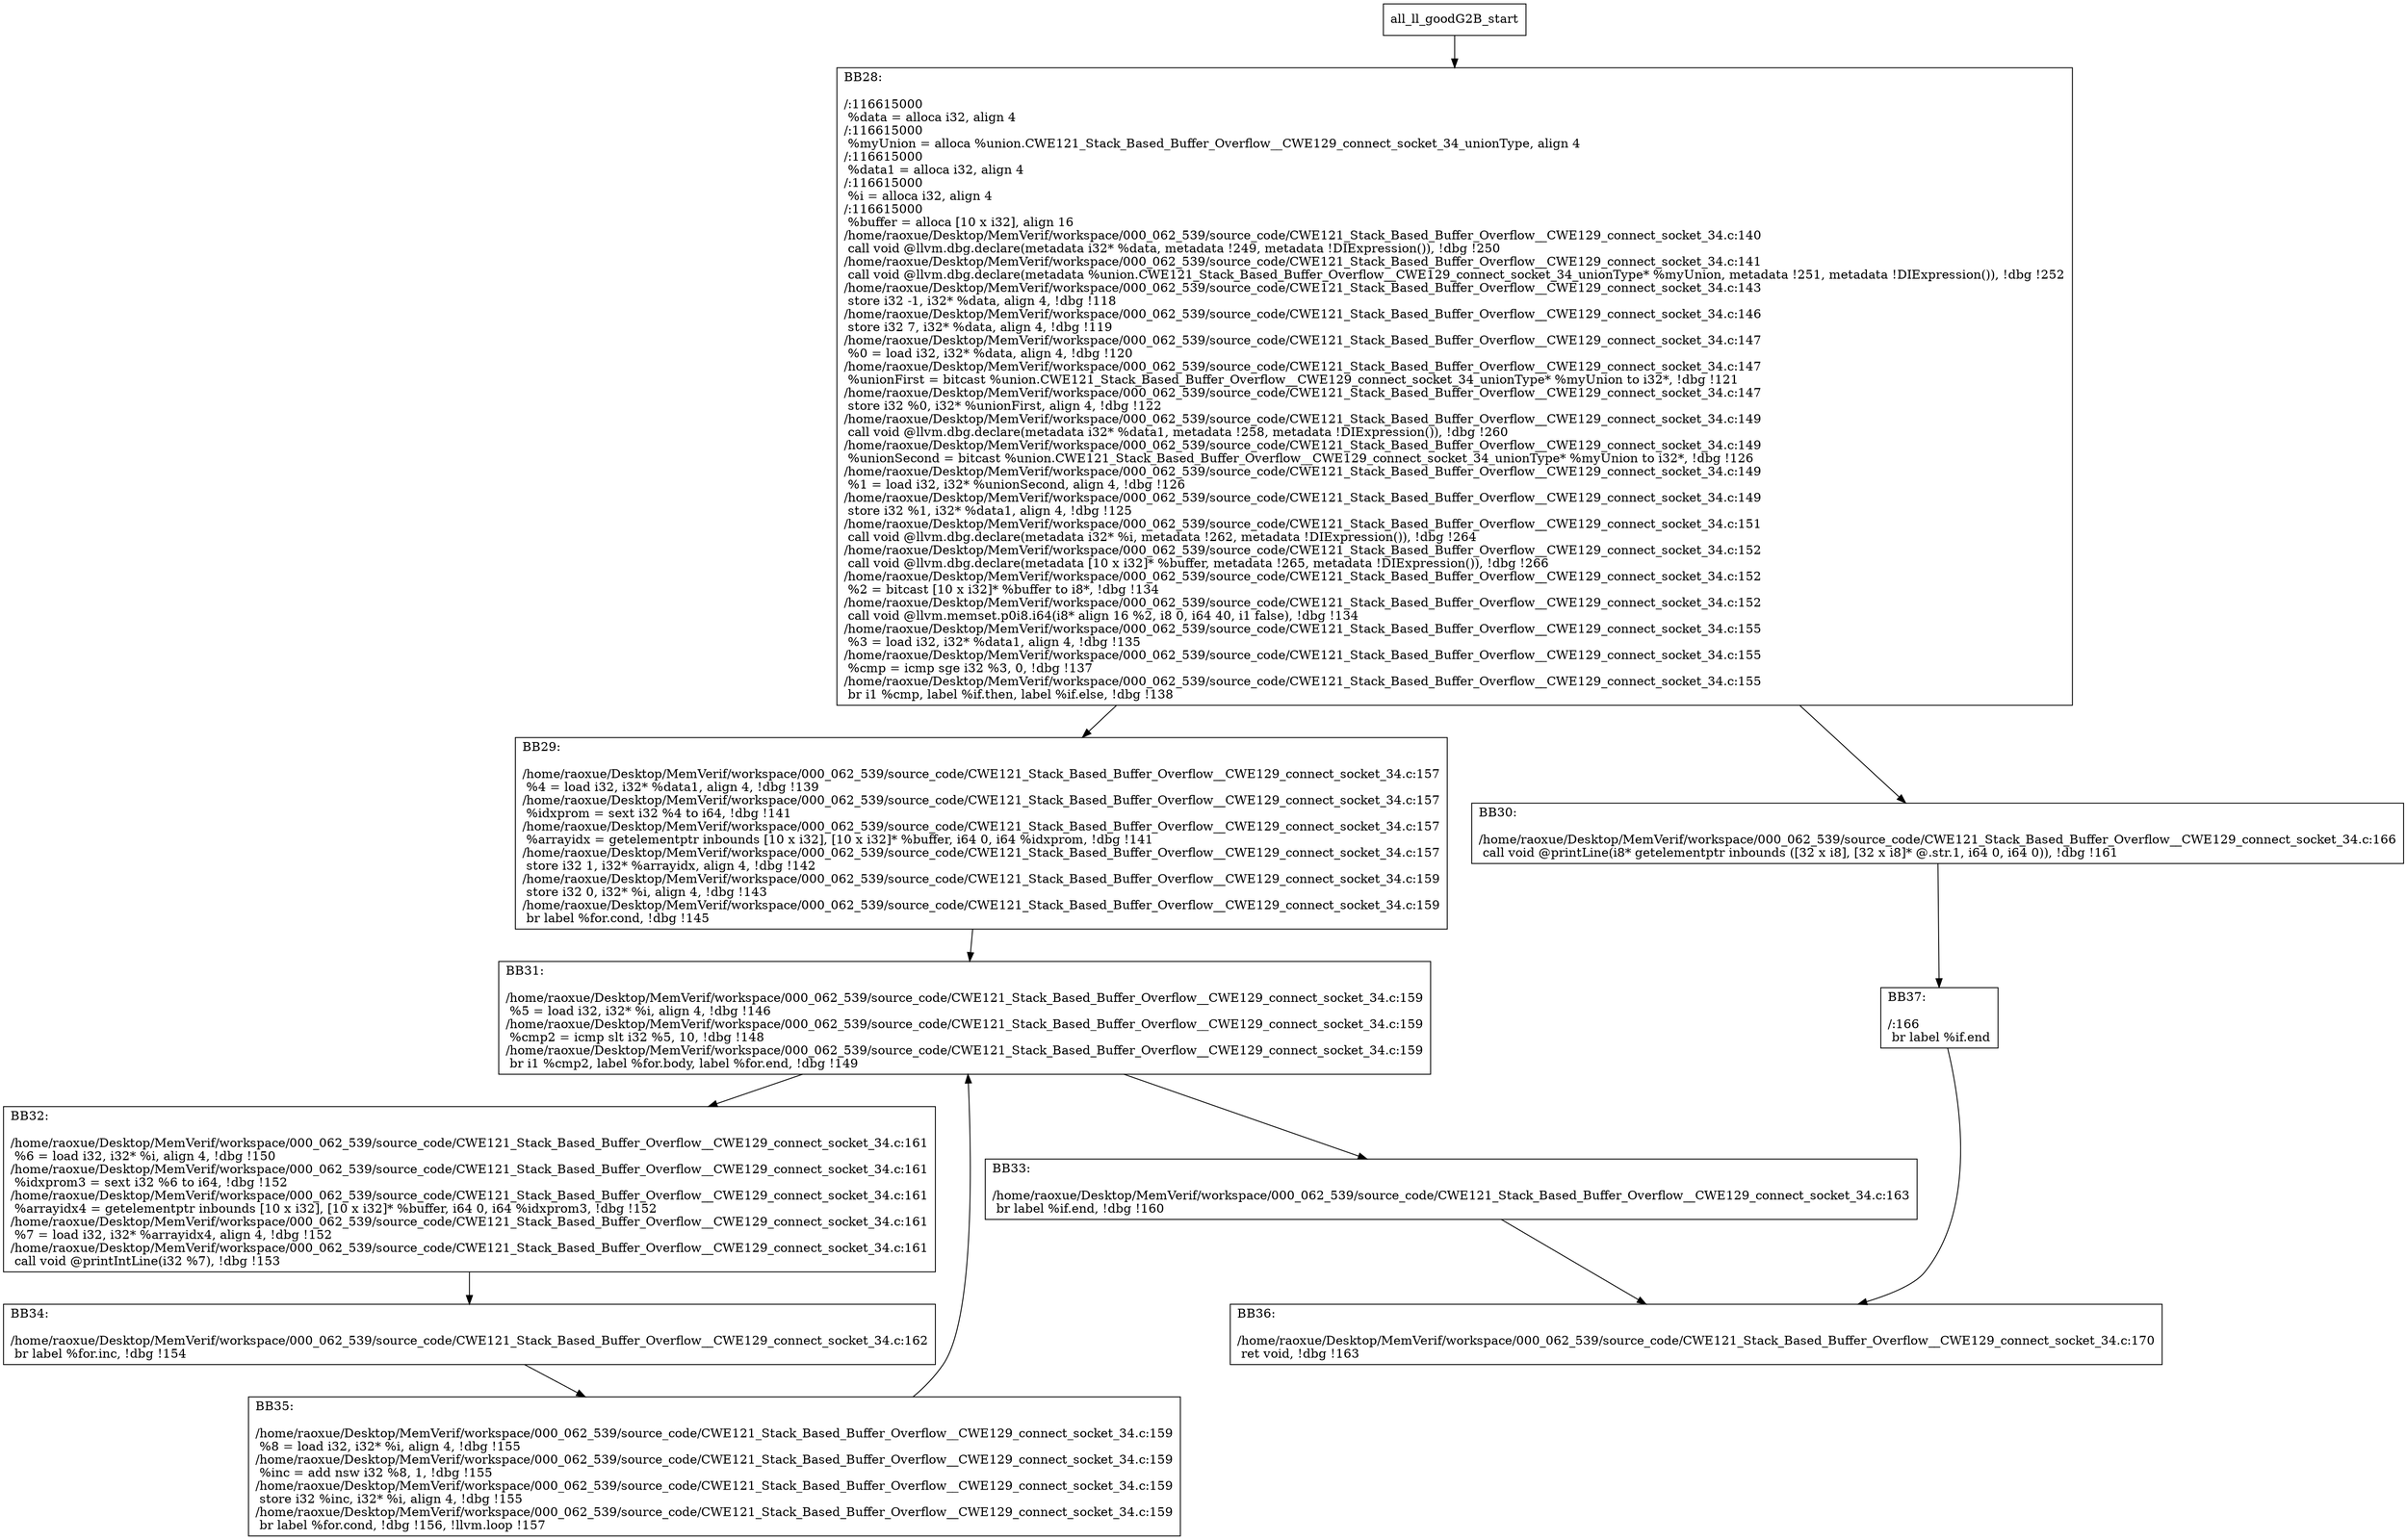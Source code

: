 digraph "CFG for'all_ll_goodG2B' function" {
	BBall_ll_goodG2B_start[shape=record,label="{all_ll_goodG2B_start}"];
	BBall_ll_goodG2B_start-> all_ll_goodG2BBB28;
	all_ll_goodG2BBB28 [shape=record, label="{BB28:\l\l/:116615000\l
  %data = alloca i32, align 4\l
/:116615000\l
  %myUnion = alloca %union.CWE121_Stack_Based_Buffer_Overflow__CWE129_connect_socket_34_unionType, align 4\l
/:116615000\l
  %data1 = alloca i32, align 4\l
/:116615000\l
  %i = alloca i32, align 4\l
/:116615000\l
  %buffer = alloca [10 x i32], align 16\l
/home/raoxue/Desktop/MemVerif/workspace/000_062_539/source_code/CWE121_Stack_Based_Buffer_Overflow__CWE129_connect_socket_34.c:140\l
  call void @llvm.dbg.declare(metadata i32* %data, metadata !249, metadata !DIExpression()), !dbg !250\l
/home/raoxue/Desktop/MemVerif/workspace/000_062_539/source_code/CWE121_Stack_Based_Buffer_Overflow__CWE129_connect_socket_34.c:141\l
  call void @llvm.dbg.declare(metadata %union.CWE121_Stack_Based_Buffer_Overflow__CWE129_connect_socket_34_unionType* %myUnion, metadata !251, metadata !DIExpression()), !dbg !252\l
/home/raoxue/Desktop/MemVerif/workspace/000_062_539/source_code/CWE121_Stack_Based_Buffer_Overflow__CWE129_connect_socket_34.c:143\l
  store i32 -1, i32* %data, align 4, !dbg !118\l
/home/raoxue/Desktop/MemVerif/workspace/000_062_539/source_code/CWE121_Stack_Based_Buffer_Overflow__CWE129_connect_socket_34.c:146\l
  store i32 7, i32* %data, align 4, !dbg !119\l
/home/raoxue/Desktop/MemVerif/workspace/000_062_539/source_code/CWE121_Stack_Based_Buffer_Overflow__CWE129_connect_socket_34.c:147\l
  %0 = load i32, i32* %data, align 4, !dbg !120\l
/home/raoxue/Desktop/MemVerif/workspace/000_062_539/source_code/CWE121_Stack_Based_Buffer_Overflow__CWE129_connect_socket_34.c:147\l
  %unionFirst = bitcast %union.CWE121_Stack_Based_Buffer_Overflow__CWE129_connect_socket_34_unionType* %myUnion to i32*, !dbg !121\l
/home/raoxue/Desktop/MemVerif/workspace/000_062_539/source_code/CWE121_Stack_Based_Buffer_Overflow__CWE129_connect_socket_34.c:147\l
  store i32 %0, i32* %unionFirst, align 4, !dbg !122\l
/home/raoxue/Desktop/MemVerif/workspace/000_062_539/source_code/CWE121_Stack_Based_Buffer_Overflow__CWE129_connect_socket_34.c:149\l
  call void @llvm.dbg.declare(metadata i32* %data1, metadata !258, metadata !DIExpression()), !dbg !260\l
/home/raoxue/Desktop/MemVerif/workspace/000_062_539/source_code/CWE121_Stack_Based_Buffer_Overflow__CWE129_connect_socket_34.c:149\l
  %unionSecond = bitcast %union.CWE121_Stack_Based_Buffer_Overflow__CWE129_connect_socket_34_unionType* %myUnion to i32*, !dbg !126\l
/home/raoxue/Desktop/MemVerif/workspace/000_062_539/source_code/CWE121_Stack_Based_Buffer_Overflow__CWE129_connect_socket_34.c:149\l
  %1 = load i32, i32* %unionSecond, align 4, !dbg !126\l
/home/raoxue/Desktop/MemVerif/workspace/000_062_539/source_code/CWE121_Stack_Based_Buffer_Overflow__CWE129_connect_socket_34.c:149\l
  store i32 %1, i32* %data1, align 4, !dbg !125\l
/home/raoxue/Desktop/MemVerif/workspace/000_062_539/source_code/CWE121_Stack_Based_Buffer_Overflow__CWE129_connect_socket_34.c:151\l
  call void @llvm.dbg.declare(metadata i32* %i, metadata !262, metadata !DIExpression()), !dbg !264\l
/home/raoxue/Desktop/MemVerif/workspace/000_062_539/source_code/CWE121_Stack_Based_Buffer_Overflow__CWE129_connect_socket_34.c:152\l
  call void @llvm.dbg.declare(metadata [10 x i32]* %buffer, metadata !265, metadata !DIExpression()), !dbg !266\l
/home/raoxue/Desktop/MemVerif/workspace/000_062_539/source_code/CWE121_Stack_Based_Buffer_Overflow__CWE129_connect_socket_34.c:152\l
  %2 = bitcast [10 x i32]* %buffer to i8*, !dbg !134\l
/home/raoxue/Desktop/MemVerif/workspace/000_062_539/source_code/CWE121_Stack_Based_Buffer_Overflow__CWE129_connect_socket_34.c:152\l
  call void @llvm.memset.p0i8.i64(i8* align 16 %2, i8 0, i64 40, i1 false), !dbg !134\l
/home/raoxue/Desktop/MemVerif/workspace/000_062_539/source_code/CWE121_Stack_Based_Buffer_Overflow__CWE129_connect_socket_34.c:155\l
  %3 = load i32, i32* %data1, align 4, !dbg !135\l
/home/raoxue/Desktop/MemVerif/workspace/000_062_539/source_code/CWE121_Stack_Based_Buffer_Overflow__CWE129_connect_socket_34.c:155\l
  %cmp = icmp sge i32 %3, 0, !dbg !137\l
/home/raoxue/Desktop/MemVerif/workspace/000_062_539/source_code/CWE121_Stack_Based_Buffer_Overflow__CWE129_connect_socket_34.c:155\l
  br i1 %cmp, label %if.then, label %if.else, !dbg !138\l
}"];
	all_ll_goodG2BBB28-> all_ll_goodG2BBB29;
	all_ll_goodG2BBB28-> all_ll_goodG2BBB30;
	all_ll_goodG2BBB29 [shape=record, label="{BB29:\l\l/home/raoxue/Desktop/MemVerif/workspace/000_062_539/source_code/CWE121_Stack_Based_Buffer_Overflow__CWE129_connect_socket_34.c:157\l
  %4 = load i32, i32* %data1, align 4, !dbg !139\l
/home/raoxue/Desktop/MemVerif/workspace/000_062_539/source_code/CWE121_Stack_Based_Buffer_Overflow__CWE129_connect_socket_34.c:157\l
  %idxprom = sext i32 %4 to i64, !dbg !141\l
/home/raoxue/Desktop/MemVerif/workspace/000_062_539/source_code/CWE121_Stack_Based_Buffer_Overflow__CWE129_connect_socket_34.c:157\l
  %arrayidx = getelementptr inbounds [10 x i32], [10 x i32]* %buffer, i64 0, i64 %idxprom, !dbg !141\l
/home/raoxue/Desktop/MemVerif/workspace/000_062_539/source_code/CWE121_Stack_Based_Buffer_Overflow__CWE129_connect_socket_34.c:157\l
  store i32 1, i32* %arrayidx, align 4, !dbg !142\l
/home/raoxue/Desktop/MemVerif/workspace/000_062_539/source_code/CWE121_Stack_Based_Buffer_Overflow__CWE129_connect_socket_34.c:159\l
  store i32 0, i32* %i, align 4, !dbg !143\l
/home/raoxue/Desktop/MemVerif/workspace/000_062_539/source_code/CWE121_Stack_Based_Buffer_Overflow__CWE129_connect_socket_34.c:159\l
  br label %for.cond, !dbg !145\l
}"];
	all_ll_goodG2BBB29-> all_ll_goodG2BBB31;
	all_ll_goodG2BBB31 [shape=record, label="{BB31:\l\l/home/raoxue/Desktop/MemVerif/workspace/000_062_539/source_code/CWE121_Stack_Based_Buffer_Overflow__CWE129_connect_socket_34.c:159\l
  %5 = load i32, i32* %i, align 4, !dbg !146\l
/home/raoxue/Desktop/MemVerif/workspace/000_062_539/source_code/CWE121_Stack_Based_Buffer_Overflow__CWE129_connect_socket_34.c:159\l
  %cmp2 = icmp slt i32 %5, 10, !dbg !148\l
/home/raoxue/Desktop/MemVerif/workspace/000_062_539/source_code/CWE121_Stack_Based_Buffer_Overflow__CWE129_connect_socket_34.c:159\l
  br i1 %cmp2, label %for.body, label %for.end, !dbg !149\l
}"];
	all_ll_goodG2BBB31-> all_ll_goodG2BBB32;
	all_ll_goodG2BBB31-> all_ll_goodG2BBB33;
	all_ll_goodG2BBB32 [shape=record, label="{BB32:\l\l/home/raoxue/Desktop/MemVerif/workspace/000_062_539/source_code/CWE121_Stack_Based_Buffer_Overflow__CWE129_connect_socket_34.c:161\l
  %6 = load i32, i32* %i, align 4, !dbg !150\l
/home/raoxue/Desktop/MemVerif/workspace/000_062_539/source_code/CWE121_Stack_Based_Buffer_Overflow__CWE129_connect_socket_34.c:161\l
  %idxprom3 = sext i32 %6 to i64, !dbg !152\l
/home/raoxue/Desktop/MemVerif/workspace/000_062_539/source_code/CWE121_Stack_Based_Buffer_Overflow__CWE129_connect_socket_34.c:161\l
  %arrayidx4 = getelementptr inbounds [10 x i32], [10 x i32]* %buffer, i64 0, i64 %idxprom3, !dbg !152\l
/home/raoxue/Desktop/MemVerif/workspace/000_062_539/source_code/CWE121_Stack_Based_Buffer_Overflow__CWE129_connect_socket_34.c:161\l
  %7 = load i32, i32* %arrayidx4, align 4, !dbg !152\l
/home/raoxue/Desktop/MemVerif/workspace/000_062_539/source_code/CWE121_Stack_Based_Buffer_Overflow__CWE129_connect_socket_34.c:161\l
  call void @printIntLine(i32 %7), !dbg !153\l
}"];
	all_ll_goodG2BBB32-> all_ll_goodG2BBB34;
	all_ll_goodG2BBB34 [shape=record, label="{BB34:\l\l/home/raoxue/Desktop/MemVerif/workspace/000_062_539/source_code/CWE121_Stack_Based_Buffer_Overflow__CWE129_connect_socket_34.c:162\l
  br label %for.inc, !dbg !154\l
}"];
	all_ll_goodG2BBB34-> all_ll_goodG2BBB35;
	all_ll_goodG2BBB35 [shape=record, label="{BB35:\l\l/home/raoxue/Desktop/MemVerif/workspace/000_062_539/source_code/CWE121_Stack_Based_Buffer_Overflow__CWE129_connect_socket_34.c:159\l
  %8 = load i32, i32* %i, align 4, !dbg !155\l
/home/raoxue/Desktop/MemVerif/workspace/000_062_539/source_code/CWE121_Stack_Based_Buffer_Overflow__CWE129_connect_socket_34.c:159\l
  %inc = add nsw i32 %8, 1, !dbg !155\l
/home/raoxue/Desktop/MemVerif/workspace/000_062_539/source_code/CWE121_Stack_Based_Buffer_Overflow__CWE129_connect_socket_34.c:159\l
  store i32 %inc, i32* %i, align 4, !dbg !155\l
/home/raoxue/Desktop/MemVerif/workspace/000_062_539/source_code/CWE121_Stack_Based_Buffer_Overflow__CWE129_connect_socket_34.c:159\l
  br label %for.cond, !dbg !156, !llvm.loop !157\l
}"];
	all_ll_goodG2BBB35-> all_ll_goodG2BBB31;
	all_ll_goodG2BBB33 [shape=record, label="{BB33:\l\l/home/raoxue/Desktop/MemVerif/workspace/000_062_539/source_code/CWE121_Stack_Based_Buffer_Overflow__CWE129_connect_socket_34.c:163\l
  br label %if.end, !dbg !160\l
}"];
	all_ll_goodG2BBB33-> all_ll_goodG2BBB36;
	all_ll_goodG2BBB30 [shape=record, label="{BB30:\l\l/home/raoxue/Desktop/MemVerif/workspace/000_062_539/source_code/CWE121_Stack_Based_Buffer_Overflow__CWE129_connect_socket_34.c:166\l
  call void @printLine(i8* getelementptr inbounds ([32 x i8], [32 x i8]* @.str.1, i64 0, i64 0)), !dbg !161\l
}"];
	all_ll_goodG2BBB30-> all_ll_goodG2BBB37;
	all_ll_goodG2BBB37 [shape=record, label="{BB37:\l\l/:166\l
  br label %if.end\l
}"];
	all_ll_goodG2BBB37-> all_ll_goodG2BBB36;
	all_ll_goodG2BBB36 [shape=record, label="{BB36:\l\l/home/raoxue/Desktop/MemVerif/workspace/000_062_539/source_code/CWE121_Stack_Based_Buffer_Overflow__CWE129_connect_socket_34.c:170\l
  ret void, !dbg !163\l
}"];
}
